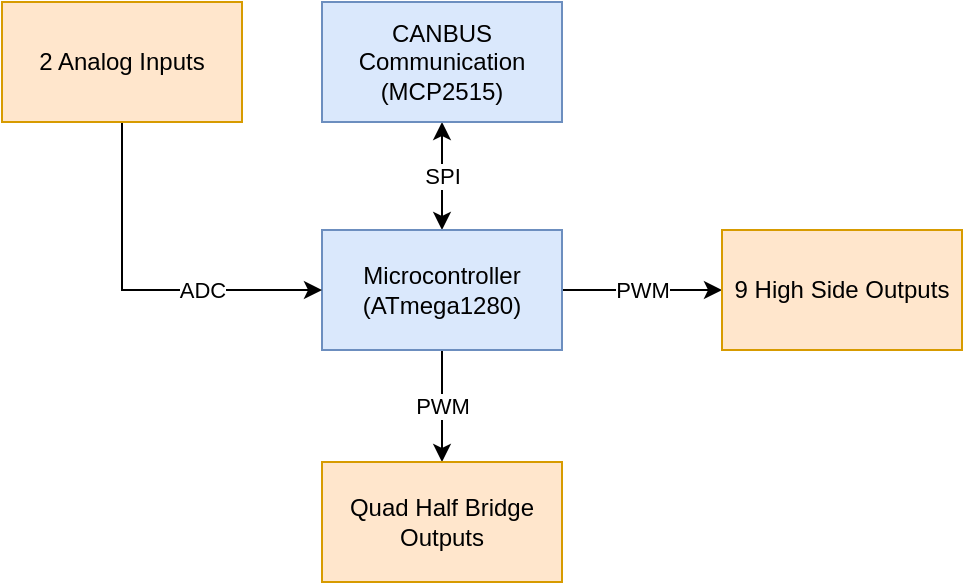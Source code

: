 <mxfile version="12.6.2" type="github">
  <diagram id="Lloe-i_MsBtnCpfRcAaC" name="Page-1">
    <mxGraphModel dx="1422" dy="804" grid="1" gridSize="10" guides="1" tooltips="1" connect="1" arrows="1" fold="1" page="1" pageScale="1" pageWidth="827" pageHeight="1169" math="0" shadow="0">
      <root>
        <mxCell id="0"/>
        <mxCell id="1" parent="0"/>
        <mxCell id="PS5Dt6cCRl9yGnN_7QB9-3" value="SPI" style="edgeStyle=orthogonalEdgeStyle;rounded=0;orthogonalLoop=1;jettySize=auto;html=1;exitX=0.5;exitY=0;exitDx=0;exitDy=0;entryX=0.5;entryY=1;entryDx=0;entryDy=0;startArrow=classic;startFill=1;" edge="1" parent="1" source="PS5Dt6cCRl9yGnN_7QB9-1" target="PS5Dt6cCRl9yGnN_7QB9-2">
          <mxGeometry relative="1" as="geometry"/>
        </mxCell>
        <mxCell id="PS5Dt6cCRl9yGnN_7QB9-5" value="PWM" style="edgeStyle=orthogonalEdgeStyle;rounded=0;orthogonalLoop=1;jettySize=auto;html=1;exitX=0.5;exitY=1;exitDx=0;exitDy=0;startArrow=none;startFill=0;" edge="1" parent="1" source="PS5Dt6cCRl9yGnN_7QB9-1" target="PS5Dt6cCRl9yGnN_7QB9-4">
          <mxGeometry relative="1" as="geometry"/>
        </mxCell>
        <mxCell id="PS5Dt6cCRl9yGnN_7QB9-7" value="PWM" style="edgeStyle=orthogonalEdgeStyle;rounded=0;orthogonalLoop=1;jettySize=auto;html=1;exitX=1;exitY=0.5;exitDx=0;exitDy=0;entryX=0;entryY=0.5;entryDx=0;entryDy=0;startArrow=none;startFill=0;" edge="1" parent="1" source="PS5Dt6cCRl9yGnN_7QB9-1" target="PS5Dt6cCRl9yGnN_7QB9-6">
          <mxGeometry relative="1" as="geometry"/>
        </mxCell>
        <mxCell id="PS5Dt6cCRl9yGnN_7QB9-1" value="Microcontroller&lt;br&gt;(ATmega1280)" style="rounded=0;whiteSpace=wrap;html=1;fillColor=#dae8fc;strokeColor=#6c8ebf;" vertex="1" parent="1">
          <mxGeometry x="360" y="554" width="120" height="60" as="geometry"/>
        </mxCell>
        <mxCell id="PS5Dt6cCRl9yGnN_7QB9-2" value="CANBUS Communication&lt;br&gt;(MCP2515)" style="rounded=0;whiteSpace=wrap;html=1;fillColor=#dae8fc;strokeColor=#6c8ebf;" vertex="1" parent="1">
          <mxGeometry x="360" y="440" width="120" height="60" as="geometry"/>
        </mxCell>
        <mxCell id="PS5Dt6cCRl9yGnN_7QB9-4" value="Quad Half Bridge Outputs" style="rounded=0;whiteSpace=wrap;html=1;fillColor=#ffe6cc;strokeColor=#d79b00;" vertex="1" parent="1">
          <mxGeometry x="360" y="670" width="120" height="60" as="geometry"/>
        </mxCell>
        <mxCell id="PS5Dt6cCRl9yGnN_7QB9-6" value="9 High Side Outputs" style="rounded=0;whiteSpace=wrap;html=1;fillColor=#ffe6cc;strokeColor=#d79b00;" vertex="1" parent="1">
          <mxGeometry x="560" y="554" width="120" height="60" as="geometry"/>
        </mxCell>
        <mxCell id="PS5Dt6cCRl9yGnN_7QB9-10" value="ADC" style="edgeStyle=orthogonalEdgeStyle;rounded=0;orthogonalLoop=1;jettySize=auto;html=1;exitX=0.5;exitY=1;exitDx=0;exitDy=0;entryX=0;entryY=0.5;entryDx=0;entryDy=0;startArrow=none;startFill=0;" edge="1" parent="1" source="PS5Dt6cCRl9yGnN_7QB9-9" target="PS5Dt6cCRl9yGnN_7QB9-1">
          <mxGeometry x="0.348" relative="1" as="geometry">
            <mxPoint as="offset"/>
          </mxGeometry>
        </mxCell>
        <mxCell id="PS5Dt6cCRl9yGnN_7QB9-9" value="2 Analog Inputs" style="rounded=0;whiteSpace=wrap;html=1;fillColor=#ffe6cc;strokeColor=#d79b00;" vertex="1" parent="1">
          <mxGeometry x="200" y="440" width="120" height="60" as="geometry"/>
        </mxCell>
      </root>
    </mxGraphModel>
  </diagram>
</mxfile>

